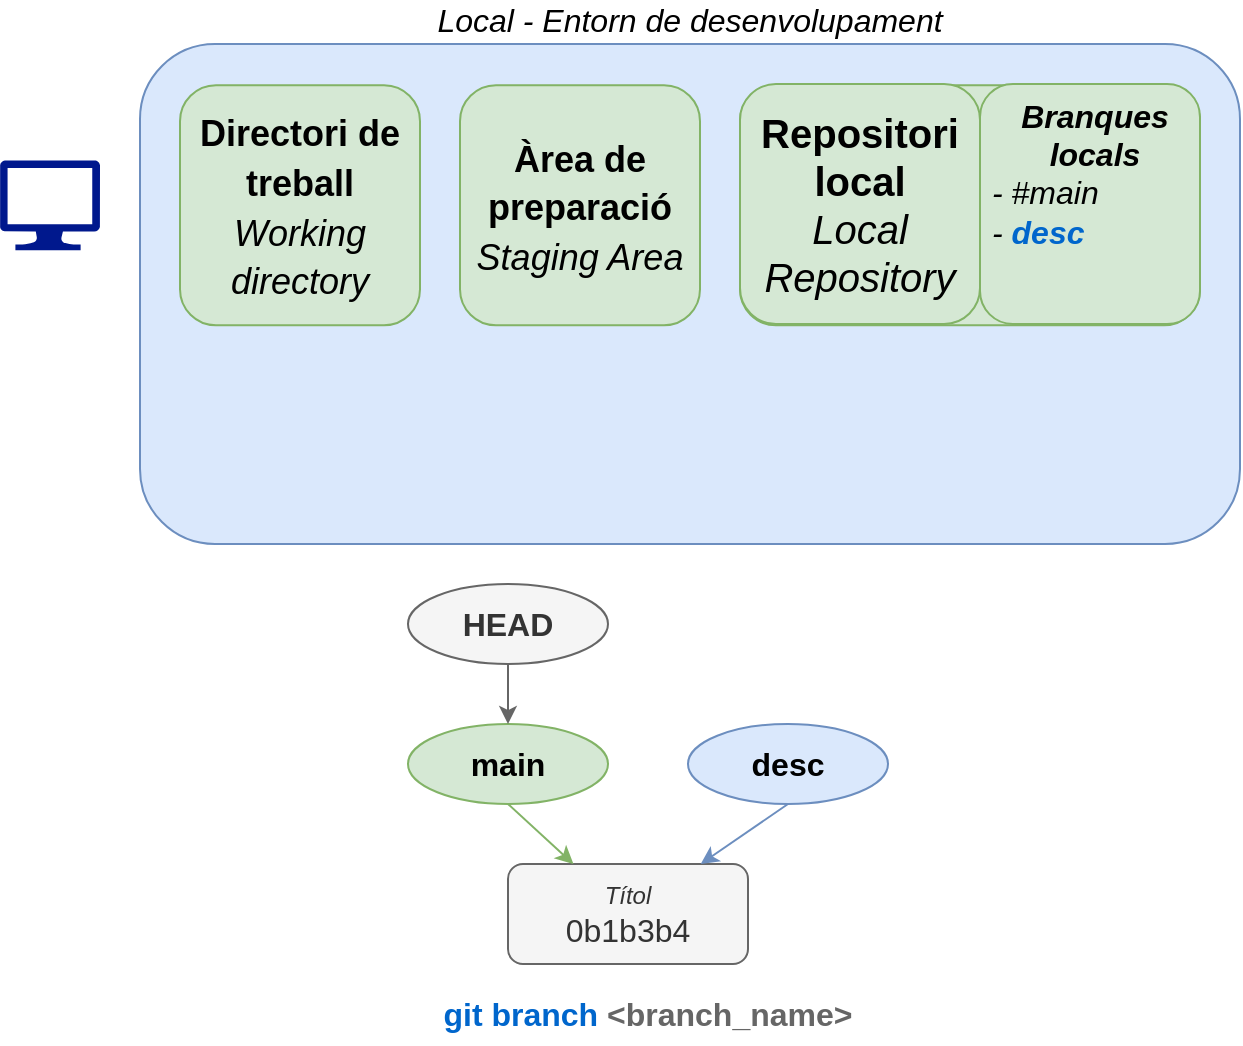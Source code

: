 <mxfile version="24.7.7">
  <diagram name="Pàgina-1" id="mhbHxmUa4zc_a_H4eHv1">
    <mxGraphModel dx="1434" dy="754" grid="1" gridSize="10" guides="1" tooltips="1" connect="1" arrows="1" fold="1" page="1" pageScale="1" pageWidth="827" pageHeight="1169" math="0" shadow="0">
      <root>
        <mxCell id="0" />
        <mxCell id="1" parent="0" />
        <mxCell id="6d2bNqNMUXDxkiYPfy11-1" value="&lt;i&gt;Local - Entorn de desenvolupament&lt;/i&gt;" style="rounded=1;whiteSpace=wrap;html=1;verticalAlign=bottom;labelPosition=center;verticalLabelPosition=top;align=center;textDirection=ltr;labelBackgroundColor=none;spacingTop=0;spacing=2;fontSize=16;fillColor=#dae8fc;strokeColor=#6c8ebf;" parent="1" vertex="1">
          <mxGeometry x="160" y="240" width="550" height="250" as="geometry" />
        </mxCell>
        <mxCell id="6d2bNqNMUXDxkiYPfy11-5" value="" style="sketch=0;aspect=fixed;pointerEvents=1;shadow=0;dashed=0;html=1;strokeColor=none;labelPosition=center;verticalLabelPosition=bottom;verticalAlign=top;align=center;fillColor=#00188D;shape=mxgraph.azure.computer" parent="1" vertex="1">
          <mxGeometry x="90" y="298.13" width="50" height="45" as="geometry" />
        </mxCell>
        <mxCell id="ppVQ1Xcq_nVEkJrV4YZX-1" value="" style="rounded=1;whiteSpace=wrap;html=1;fontSize=20;fillColor=#d5e8d4;strokeColor=#82b366;" parent="1" vertex="1">
          <mxGeometry x="460" y="260.63" width="230" height="120" as="geometry" />
        </mxCell>
        <mxCell id="6d2bNqNMUXDxkiYPfy11-9" value="&lt;b&gt;Repositori local&lt;/b&gt;&lt;i&gt;&lt;br&gt;Local Repository&lt;/i&gt;" style="rounded=1;whiteSpace=wrap;html=1;fontSize=20;fillColor=#d5e8d4;strokeColor=#82b366;" parent="1" vertex="1">
          <mxGeometry x="460" y="260" width="120" height="120" as="geometry" />
        </mxCell>
        <mxCell id="6d2bNqNMUXDxkiYPfy11-10" value="&lt;b style=&quot;border-color: var(--border-color); font-size: 18px;&quot;&gt;Àrea de preparació&lt;/b&gt;&lt;br style=&quot;border-color: var(--border-color); font-size: 18px;&quot;&gt;&lt;i style=&quot;border-color: var(--border-color); font-size: 18px;&quot;&gt;Staging Area&lt;/i&gt;" style="rounded=1;whiteSpace=wrap;html=1;fontSize=20;fillColor=#d5e8d4;strokeColor=#82b366;" parent="1" vertex="1">
          <mxGeometry x="320" y="260.63" width="120" height="120" as="geometry" />
        </mxCell>
        <mxCell id="6d2bNqNMUXDxkiYPfy11-11" value="&lt;b style=&quot;border-color: var(--border-color); font-size: 18px;&quot;&gt;Directori de treball&lt;/b&gt;&lt;br style=&quot;border-color: var(--border-color); font-size: 18px;&quot;&gt;&lt;i style=&quot;border-color: var(--border-color); font-size: 18px;&quot;&gt;Working directory&lt;/i&gt;" style="rounded=1;whiteSpace=wrap;html=1;fontSize=20;fillColor=#d5e8d4;strokeColor=#82b366;" parent="1" vertex="1">
          <mxGeometry x="180" y="260.63" width="120" height="120" as="geometry" />
        </mxCell>
        <mxCell id="6d2bNqNMUXDxkiYPfy11-12" value="" style="shape=image;imageAspect=0;aspect=fixed;verticalLabelPosition=bottom;verticalAlign=top;image=https://cdn0.iconfinder.com/data/icons/folder-line/512/folder_tree-512.png;" parent="1" vertex="1">
          <mxGeometry x="205" y="400" width="70" height="70" as="geometry" />
        </mxCell>
        <mxCell id="6d2bNqNMUXDxkiYPfy11-13" value="" style="shape=image;imageAspect=0;aspect=fixed;verticalLabelPosition=bottom;verticalAlign=top;image=https://cdn.icon-icons.com/icons2/2718/PNG/512/git_branch_icon_174485.png;" parent="1" vertex="1">
          <mxGeometry x="484.5" y="394" width="71" height="71" as="geometry" />
        </mxCell>
        <mxCell id="ppVQ1Xcq_nVEkJrV4YZX-2" value="&lt;i style=&quot;&quot;&gt;&lt;b style=&quot;font-size: 16px;&quot;&gt;Branques locals&lt;/b&gt;&lt;br style=&quot;font-size: 16px;&quot;&gt;&lt;div style=&quot;text-align: left;&quot;&gt;&lt;span style=&quot;background-color: initial;&quot;&gt;- #main&lt;/span&gt;&lt;br&gt;&lt;/div&gt;&lt;div style=&quot;text-align: left;&quot;&gt;&lt;span style=&quot;background-color: initial;&quot;&gt;- &lt;b&gt;&lt;font color=&quot;#0066cc&quot;&gt;desc&lt;/font&gt;&lt;/b&gt;&lt;/span&gt;&lt;/div&gt;&lt;/i&gt;" style="rounded=1;whiteSpace=wrap;html=1;fontSize=16;fillColor=#d5e8d4;strokeColor=#82b366;verticalAlign=top;spacingLeft=5;" parent="1" vertex="1">
          <mxGeometry x="580" y="260" width="110" height="120" as="geometry" />
        </mxCell>
        <mxCell id="bIK6wui3ePqaCmGUiWQX-5" value="&lt;div style=&quot;line-height: 100%;&quot;&gt;&lt;i&gt;&lt;font style=&quot;font-size: 12px;&quot;&gt;Títol&lt;/font&gt;&lt;/i&gt;&lt;/div&gt;0b1b3b4" style="rounded=1;whiteSpace=wrap;html=1;fontSize=16;fillColor=#f5f5f5;strokeColor=#666666;fontColor=#333333;" parent="1" vertex="1">
          <mxGeometry x="344" y="650" width="120" height="50" as="geometry" />
        </mxCell>
        <mxCell id="bIK6wui3ePqaCmGUiWQX-7" style="rounded=0;orthogonalLoop=1;jettySize=auto;html=1;exitX=0.5;exitY=1;exitDx=0;exitDy=0;fillColor=#d5e8d4;strokeColor=#82b366;" parent="1" source="bIK6wui3ePqaCmGUiWQX-6" target="bIK6wui3ePqaCmGUiWQX-5" edge="1">
          <mxGeometry relative="1" as="geometry" />
        </mxCell>
        <mxCell id="bIK6wui3ePqaCmGUiWQX-6" value="main" style="ellipse;whiteSpace=wrap;html=1;fillColor=#d5e8d4;strokeColor=#82b366;fontSize=16;fontStyle=1" parent="1" vertex="1">
          <mxGeometry x="294" y="580" width="100" height="40" as="geometry" />
        </mxCell>
        <mxCell id="bIK6wui3ePqaCmGUiWQX-15" style="rounded=0;orthogonalLoop=1;jettySize=auto;html=1;exitX=0.5;exitY=1;exitDx=0;exitDy=0;fillColor=#dae8fc;strokeColor=#6c8ebf;" parent="1" source="bIK6wui3ePqaCmGUiWQX-14" target="bIK6wui3ePqaCmGUiWQX-5" edge="1">
          <mxGeometry relative="1" as="geometry" />
        </mxCell>
        <mxCell id="bIK6wui3ePqaCmGUiWQX-14" value="desc" style="ellipse;whiteSpace=wrap;html=1;fillColor=#dae8fc;strokeColor=#6c8ebf;fontSize=16;fontStyle=1" parent="1" vertex="1">
          <mxGeometry x="434" y="580" width="100" height="40" as="geometry" />
        </mxCell>
        <mxCell id="bIK6wui3ePqaCmGUiWQX-16" value="git branch &lt;font color=&quot;#666666&quot;&gt;&amp;lt;branch_name&amp;gt;&lt;/font&gt;" style="text;html=1;strokeColor=none;fillColor=none;align=center;verticalAlign=middle;whiteSpace=wrap;rounded=0;fontSize=16;fontStyle=1;fontColor=#0066CC;" parent="1" vertex="1">
          <mxGeometry x="304" y="710" width="220" height="30" as="geometry" />
        </mxCell>
        <mxCell id="I_ocCgXof81GnST6yaYB-2" style="edgeStyle=orthogonalEdgeStyle;rounded=0;orthogonalLoop=1;jettySize=auto;html=1;exitX=0.5;exitY=1;exitDx=0;exitDy=0;fillColor=#f5f5f5;strokeColor=#666666;entryX=0.5;entryY=0;entryDx=0;entryDy=0;" parent="1" source="I_ocCgXof81GnST6yaYB-3" target="bIK6wui3ePqaCmGUiWQX-6" edge="1">
          <mxGeometry relative="1" as="geometry">
            <mxPoint x="620" y="572.5" as="targetPoint" />
          </mxGeometry>
        </mxCell>
        <mxCell id="I_ocCgXof81GnST6yaYB-3" value="HEAD" style="ellipse;whiteSpace=wrap;html=1;fillColor=#f5f5f5;strokeColor=#666666;fontSize=16;fontStyle=1;fontColor=#333333;" parent="1" vertex="1">
          <mxGeometry x="294" y="510" width="100" height="40" as="geometry" />
        </mxCell>
      </root>
    </mxGraphModel>
  </diagram>
</mxfile>
